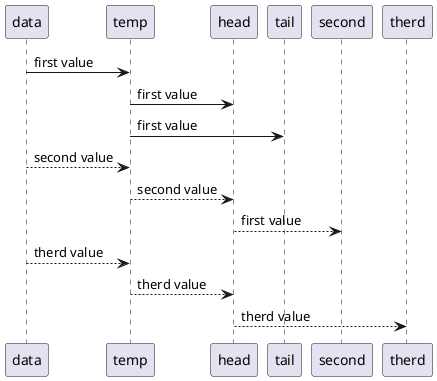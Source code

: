 @startuml sequence
data -> temp : first value
temp -> head : first value
temp -> tail : first value
data --> temp : second value
temp --> head : second value
head --> second : first value
data --> temp : therd value
temp --> head : therd value
head --> therd : therd value

@enduml